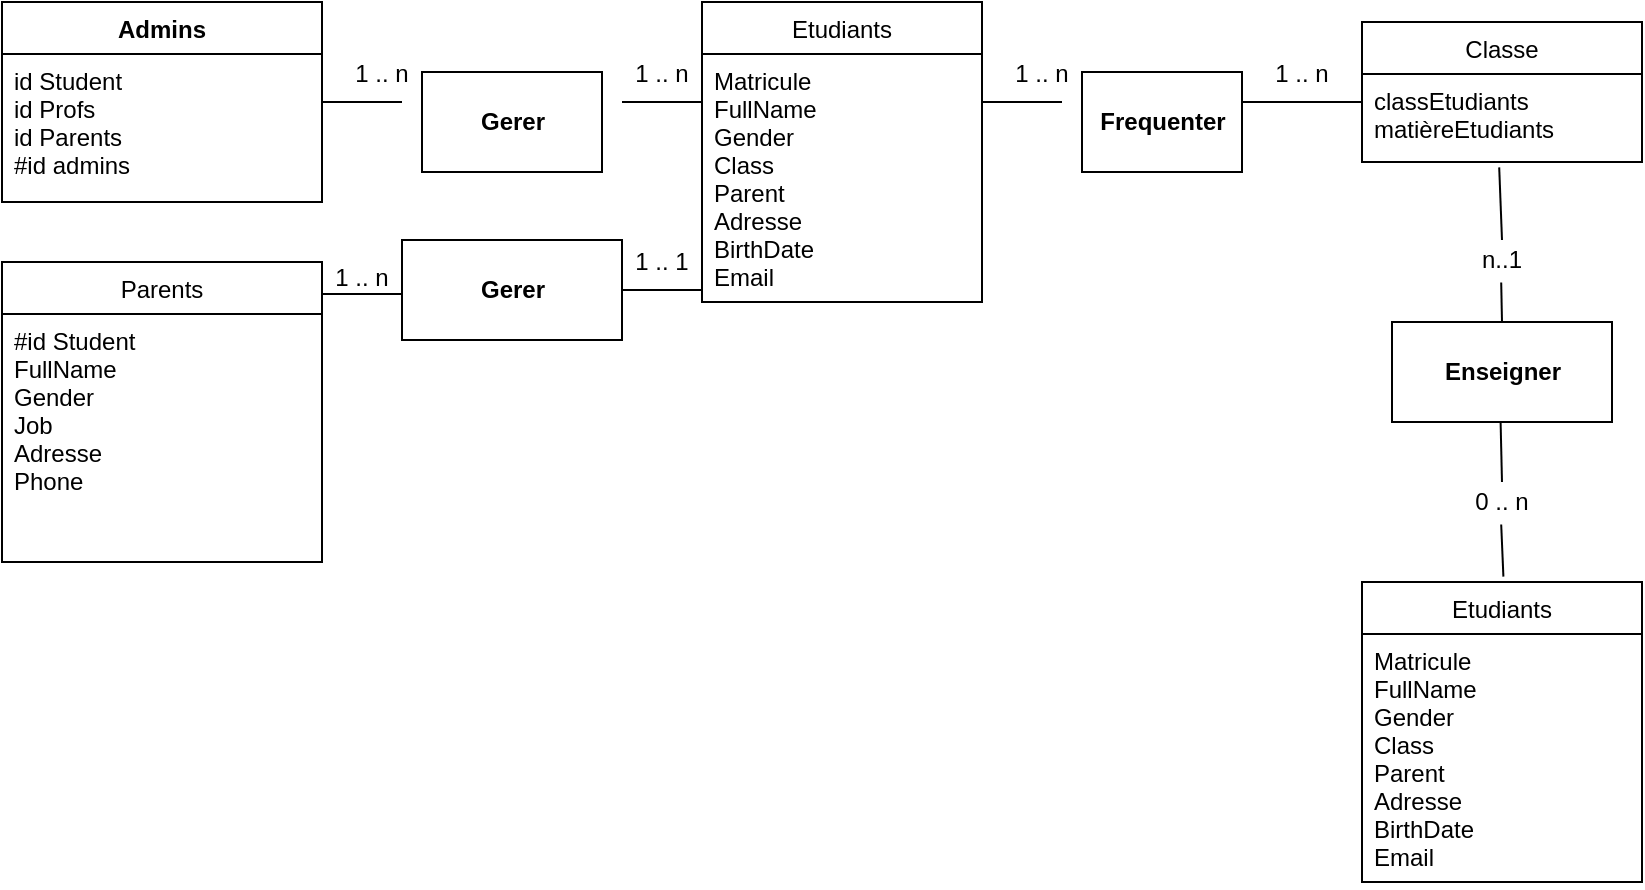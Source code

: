 <mxfile>
    <diagram id="vv6xDtgPCWvH-ShIX9nC" name="Page-1">
        <mxGraphModel dx="664" dy="506" grid="1" gridSize="10" guides="1" tooltips="1" connect="1" arrows="1" fold="1" page="1" pageScale="1" pageWidth="827" pageHeight="1169" math="0" shadow="0">
            <root>
                <mxCell id="0"/>
                <mxCell id="1" parent="0"/>
                <mxCell id="2" value="Admins" style="swimlane;fontStyle=1;align=center;verticalAlign=top;childLayout=stackLayout;horizontal=1;startSize=26;horizontalStack=0;resizeParent=1;resizeParentMax=0;resizeLast=0;collapsible=1;marginBottom=0;" vertex="1" parent="1">
                    <mxGeometry x="50" y="30" width="160" height="100" as="geometry"/>
                </mxCell>
                <mxCell id="3" value="id Student&#10;id Profs&#10;id Parents&#10;#id admins" style="text;strokeColor=none;fillColor=none;align=left;verticalAlign=top;spacingLeft=4;spacingRight=4;overflow=hidden;rotatable=0;points=[[0,0.5],[1,0.5]];portConstraint=eastwest;" vertex="1" parent="2">
                    <mxGeometry y="26" width="160" height="74" as="geometry"/>
                </mxCell>
                <mxCell id="7" value="" style="line;strokeWidth=1;fillColor=none;align=left;verticalAlign=middle;spacingTop=-1;spacingLeft=3;spacingRight=3;rotatable=0;labelPosition=right;points=[];portConstraint=eastwest;" vertex="1" parent="1">
                    <mxGeometry x="210" y="76" width="40" height="8" as="geometry"/>
                </mxCell>
                <mxCell id="8" value="&lt;b&gt;Gerer&lt;/b&gt;" style="html=1;" vertex="1" parent="1">
                    <mxGeometry x="250" y="149" width="110" height="50" as="geometry"/>
                </mxCell>
                <mxCell id="9" value="" style="line;strokeWidth=1;fillColor=none;align=left;verticalAlign=middle;spacingTop=-1;spacingLeft=3;spacingRight=3;rotatable=0;labelPosition=right;points=[];portConstraint=eastwest;" vertex="1" parent="1">
                    <mxGeometry x="360" y="76" width="40" height="8" as="geometry"/>
                </mxCell>
                <mxCell id="11" value="Etudiants" style="swimlane;fontStyle=0;childLayout=stackLayout;horizontal=1;startSize=26;fillColor=none;horizontalStack=0;resizeParent=1;resizeParentMax=0;resizeLast=0;collapsible=1;marginBottom=0;" vertex="1" parent="1">
                    <mxGeometry x="400" y="30" width="140" height="150" as="geometry"/>
                </mxCell>
                <mxCell id="12" value="Matricule&#10;FullName&#10;Gender&#10;Class&#10;Parent&#10;Adresse&#10;BirthDate&#10;Email&#10;" style="text;strokeColor=none;fillColor=none;align=left;verticalAlign=top;spacingLeft=4;spacingRight=4;overflow=hidden;rotatable=0;points=[[0,0.5],[1,0.5]];portConstraint=eastwest;" vertex="1" parent="11">
                    <mxGeometry y="26" width="140" height="124" as="geometry"/>
                </mxCell>
                <mxCell id="15" value="" style="line;strokeWidth=1;fillColor=none;align=left;verticalAlign=middle;spacingTop=-1;spacingLeft=3;spacingRight=3;rotatable=0;labelPosition=right;points=[];portConstraint=eastwest;" vertex="1" parent="1">
                    <mxGeometry x="540" y="76" width="40" height="8" as="geometry"/>
                </mxCell>
                <mxCell id="16" value="&lt;b&gt;Enseigner&lt;/b&gt;" style="html=1;" vertex="1" parent="1">
                    <mxGeometry x="745" y="190" width="110" height="50" as="geometry"/>
                </mxCell>
                <mxCell id="17" value="" style="line;strokeWidth=1;fillColor=none;align=left;verticalAlign=middle;spacingTop=-1;spacingLeft=3;spacingRight=3;rotatable=0;labelPosition=right;points=[];portConstraint=eastwest;" vertex="1" parent="1">
                    <mxGeometry x="670" y="76" width="60" height="8" as="geometry"/>
                </mxCell>
                <mxCell id="19" value="Classe" style="swimlane;fontStyle=0;childLayout=stackLayout;horizontal=1;startSize=26;fillColor=none;horizontalStack=0;resizeParent=1;resizeParentMax=0;resizeLast=0;collapsible=1;marginBottom=0;" vertex="1" parent="1">
                    <mxGeometry x="730" y="40" width="140" height="70" as="geometry"/>
                </mxCell>
                <mxCell id="20" value="classEtudiants&#10;matièreEtudiants&#10;" style="text;strokeColor=none;fillColor=none;align=left;verticalAlign=top;spacingLeft=4;spacingRight=4;overflow=hidden;rotatable=0;points=[[0,0.5],[1,0.5]];portConstraint=eastwest;" vertex="1" parent="19">
                    <mxGeometry y="26" width="140" height="44" as="geometry"/>
                </mxCell>
                <mxCell id="21" value="&lt;b&gt;Frequenter&lt;/b&gt;" style="html=1;" vertex="1" parent="1">
                    <mxGeometry x="590" y="65" width="80" height="50" as="geometry"/>
                </mxCell>
                <mxCell id="25" value="" style="endArrow=none;html=1;entryX=0.49;entryY=1.061;entryDx=0;entryDy=0;entryPerimeter=0;exitX=0.5;exitY=0;exitDx=0;exitDy=0;" edge="1" parent="1" source="44" target="20">
                    <mxGeometry width="50" height="50" relative="1" as="geometry">
                        <mxPoint x="800" y="160" as="sourcePoint"/>
                        <mxPoint x="850" y="110" as="targetPoint"/>
                    </mxGeometry>
                </mxCell>
                <mxCell id="27" value="" style="endArrow=none;html=1;entryX=0.49;entryY=1.061;entryDx=0;entryDy=0;entryPerimeter=0;exitX=0.5;exitY=0;exitDx=0;exitDy=0;" edge="1" parent="1" source="48">
                    <mxGeometry width="50" height="50" relative="1" as="geometry">
                        <mxPoint x="800.7" y="317.32" as="sourcePoint"/>
                        <mxPoint x="799.3" y="240.004" as="targetPoint"/>
                    </mxGeometry>
                </mxCell>
                <mxCell id="28" value="Etudiants" style="swimlane;fontStyle=0;childLayout=stackLayout;horizontal=1;startSize=26;fillColor=none;horizontalStack=0;resizeParent=1;resizeParentMax=0;resizeLast=0;collapsible=1;marginBottom=0;" vertex="1" parent="1">
                    <mxGeometry x="730" y="320" width="140" height="150" as="geometry"/>
                </mxCell>
                <mxCell id="29" value="Matricule&#10;FullName&#10;Gender&#10;Class&#10;Parent&#10;Adresse&#10;BirthDate&#10;Email&#10;" style="text;strokeColor=none;fillColor=none;align=left;verticalAlign=top;spacingLeft=4;spacingRight=4;overflow=hidden;rotatable=0;points=[[0,0.5],[1,0.5]];portConstraint=eastwest;" vertex="1" parent="28">
                    <mxGeometry y="26" width="140" height="124" as="geometry"/>
                </mxCell>
                <mxCell id="30" value="Parents" style="swimlane;fontStyle=0;childLayout=stackLayout;horizontal=1;startSize=26;fillColor=none;horizontalStack=0;resizeParent=1;resizeParentMax=0;resizeLast=0;collapsible=1;marginBottom=0;" vertex="1" parent="1">
                    <mxGeometry x="50" y="160" width="160" height="150" as="geometry"/>
                </mxCell>
                <mxCell id="31" value="#id Student&#10;FullName&#10;Gender&#10;Job&#10;Adresse&#10;Phone" style="text;strokeColor=none;fillColor=none;align=left;verticalAlign=top;spacingLeft=4;spacingRight=4;overflow=hidden;rotatable=0;points=[[0,0.5],[1,0.5]];portConstraint=eastwest;" vertex="1" parent="30">
                    <mxGeometry y="26" width="160" height="124" as="geometry"/>
                </mxCell>
                <mxCell id="32" value="&lt;b&gt;Gerer&lt;/b&gt;" style="html=1;" vertex="1" parent="1">
                    <mxGeometry x="260" y="65" width="90" height="50" as="geometry"/>
                </mxCell>
                <mxCell id="33" value="" style="line;strokeWidth=1;fillColor=none;align=left;verticalAlign=middle;spacingTop=-1;spacingLeft=3;spacingRight=3;rotatable=0;labelPosition=right;points=[];portConstraint=eastwest;" vertex="1" parent="1">
                    <mxGeometry x="360" y="170" width="40" height="8" as="geometry"/>
                </mxCell>
                <mxCell id="34" value="" style="line;strokeWidth=1;fillColor=none;align=left;verticalAlign=middle;spacingTop=-1;spacingLeft=3;spacingRight=3;rotatable=0;labelPosition=right;points=[];portConstraint=eastwest;" vertex="1" parent="1">
                    <mxGeometry x="210" y="172" width="40" height="8" as="geometry"/>
                </mxCell>
                <mxCell id="37" value="1 .. n" style="text;html=1;strokeColor=none;fillColor=none;align=center;verticalAlign=middle;whiteSpace=wrap;rounded=0;" vertex="1" parent="1">
                    <mxGeometry x="220" y="56" width="40" height="20" as="geometry"/>
                </mxCell>
                <mxCell id="38" value="1 .. n" style="text;html=1;strokeColor=none;fillColor=none;align=center;verticalAlign=middle;whiteSpace=wrap;rounded=0;" vertex="1" parent="1">
                    <mxGeometry x="360" y="56" width="40" height="20" as="geometry"/>
                </mxCell>
                <mxCell id="39" value="1 .. n" style="text;html=1;strokeColor=none;fillColor=none;align=center;verticalAlign=middle;whiteSpace=wrap;rounded=0;" vertex="1" parent="1">
                    <mxGeometry x="550" y="56" width="40" height="20" as="geometry"/>
                </mxCell>
                <mxCell id="43" value="1 .. n" style="text;html=1;strokeColor=none;fillColor=none;align=center;verticalAlign=middle;whiteSpace=wrap;rounded=0;" vertex="1" parent="1">
                    <mxGeometry x="680" y="56" width="40" height="20" as="geometry"/>
                </mxCell>
                <mxCell id="44" value="n..1" style="text;html=1;strokeColor=none;fillColor=none;align=center;verticalAlign=middle;whiteSpace=wrap;rounded=0;" vertex="1" parent="1">
                    <mxGeometry x="780" y="149" width="40" height="20" as="geometry"/>
                </mxCell>
                <mxCell id="45" value="" style="endArrow=none;html=1;entryX=0.49;entryY=1.061;entryDx=0;entryDy=0;entryPerimeter=0;exitX=0.5;exitY=0;exitDx=0;exitDy=0;" edge="1" parent="1" source="16" target="44">
                    <mxGeometry width="50" height="50" relative="1" as="geometry">
                        <mxPoint x="800.0" y="190" as="sourcePoint"/>
                        <mxPoint x="798.6" y="112.684" as="targetPoint"/>
                    </mxGeometry>
                </mxCell>
                <mxCell id="46" value="1 .. 1" style="text;html=1;strokeColor=none;fillColor=none;align=center;verticalAlign=middle;whiteSpace=wrap;rounded=0;" vertex="1" parent="1">
                    <mxGeometry x="360" y="150" width="40" height="20" as="geometry"/>
                </mxCell>
                <mxCell id="48" value="0 .. n" style="text;html=1;strokeColor=none;fillColor=none;align=center;verticalAlign=middle;whiteSpace=wrap;rounded=0;" vertex="1" parent="1">
                    <mxGeometry x="780" y="270" width="40" height="20" as="geometry"/>
                </mxCell>
                <mxCell id="49" value="" style="endArrow=none;html=1;entryX=0.49;entryY=1.061;entryDx=0;entryDy=0;entryPerimeter=0;exitX=0.5;exitY=0;exitDx=0;exitDy=0;" edge="1" parent="1" target="48">
                    <mxGeometry width="50" height="50" relative="1" as="geometry">
                        <mxPoint x="800.7" y="317.32" as="sourcePoint"/>
                        <mxPoint x="799.3" y="240.004" as="targetPoint"/>
                    </mxGeometry>
                </mxCell>
                <mxCell id="51" value="1 .. n" style="text;html=1;strokeColor=none;fillColor=none;align=center;verticalAlign=middle;whiteSpace=wrap;rounded=0;" vertex="1" parent="1">
                    <mxGeometry x="210" y="158" width="40" height="20" as="geometry"/>
                </mxCell>
            </root>
        </mxGraphModel>
    </diagram>
</mxfile>